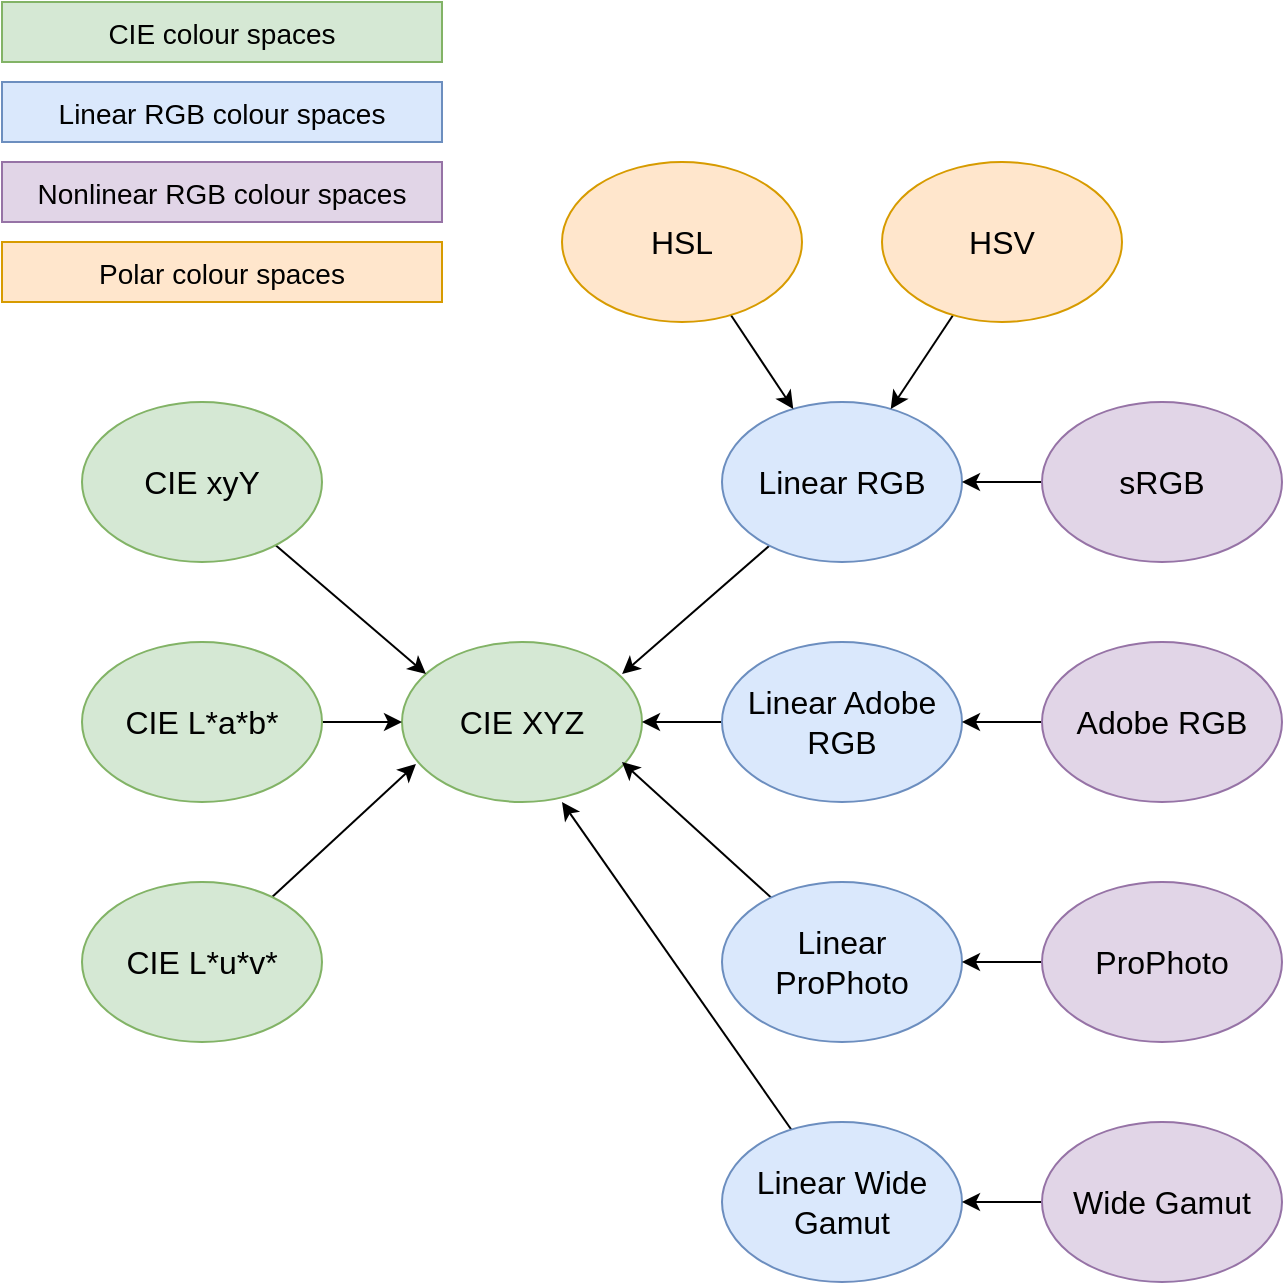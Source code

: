 <mxfile version="16.1.2" type="device"><diagram id="Pf03Co7wrEZyGWiGNzQr" name="Page-1"><mxGraphModel dx="1106" dy="997" grid="1" gridSize="10" guides="1" tooltips="1" connect="1" arrows="1" fold="1" page="1" pageScale="1" pageWidth="827" pageHeight="1169" math="0" shadow="0"><root><mxCell id="0"/><mxCell id="1" parent="0"/><mxCell id="ugq9xhoPoMMtB-8sLs-u-1" value="&lt;font style=&quot;font-size: 16px&quot;&gt;CIE XYZ&lt;/font&gt;" style="ellipse;whiteSpace=wrap;html=1;fillColor=#d5e8d4;strokeColor=#82b366;" parent="1" vertex="1"><mxGeometry x="280" y="400" width="120" height="80" as="geometry"/></mxCell><mxCell id="ugq9xhoPoMMtB-8sLs-u-41" value="" style="rounded=0;orthogonalLoop=1;jettySize=auto;html=1;fontFamily=Helvetica;fontSize=14;fontColor=default;entryX=0.1;entryY=0.2;entryDx=0;entryDy=0;entryPerimeter=0;" parent="1" source="ugq9xhoPoMMtB-8sLs-u-2" target="ugq9xhoPoMMtB-8sLs-u-1" edge="1"><mxGeometry relative="1" as="geometry"/></mxCell><mxCell id="ugq9xhoPoMMtB-8sLs-u-2" value="&lt;font style=&quot;font-size: 16px&quot;&gt;CIE xyY&lt;/font&gt;" style="ellipse;whiteSpace=wrap;html=1;fillColor=#d5e8d4;strokeColor=#82b366;" parent="1" vertex="1"><mxGeometry x="120" y="280" width="120" height="80" as="geometry"/></mxCell><mxCell id="ugq9xhoPoMMtB-8sLs-u-37" value="" style="edgeStyle=orthogonalEdgeStyle;rounded=0;orthogonalLoop=1;jettySize=auto;html=1;fontFamily=Helvetica;fontSize=14;fontColor=default;" parent="1" source="ugq9xhoPoMMtB-8sLs-u-3" target="ugq9xhoPoMMtB-8sLs-u-1" edge="1"><mxGeometry relative="1" as="geometry"/></mxCell><mxCell id="ugq9xhoPoMMtB-8sLs-u-3" value="&lt;font style=&quot;font-size: 16px&quot;&gt;CIE L*a*b*&lt;/font&gt;" style="ellipse;whiteSpace=wrap;html=1;fillColor=#d5e8d4;strokeColor=#82b366;" parent="1" vertex="1"><mxGeometry x="120" y="400" width="120" height="80" as="geometry"/></mxCell><mxCell id="ugq9xhoPoMMtB-8sLs-u-39" value="" style="rounded=0;orthogonalLoop=1;jettySize=auto;html=1;fontFamily=Helvetica;fontSize=14;fontColor=default;entryX=0.058;entryY=0.763;entryDx=0;entryDy=0;entryPerimeter=0;" parent="1" source="ugq9xhoPoMMtB-8sLs-u-4" target="ugq9xhoPoMMtB-8sLs-u-1" edge="1"><mxGeometry relative="1" as="geometry"/></mxCell><mxCell id="ugq9xhoPoMMtB-8sLs-u-4" value="&lt;font style=&quot;font-size: 16px&quot;&gt;CIE L*u*v*&lt;/font&gt;" style="ellipse;whiteSpace=wrap;html=1;fillColor=#d5e8d4;strokeColor=#82b366;" parent="1" vertex="1"><mxGeometry x="120" y="520" width="120" height="80" as="geometry"/></mxCell><mxCell id="ugq9xhoPoMMtB-8sLs-u-43" value="" style="edgeStyle=none;rounded=0;orthogonalLoop=1;jettySize=auto;html=1;fontFamily=Helvetica;fontSize=14;fontColor=default;entryX=0.917;entryY=0.2;entryDx=0;entryDy=0;entryPerimeter=0;" parent="1" source="ugq9xhoPoMMtB-8sLs-u-5" target="ugq9xhoPoMMtB-8sLs-u-1" edge="1"><mxGeometry relative="1" as="geometry"/></mxCell><mxCell id="ugq9xhoPoMMtB-8sLs-u-5" value="&lt;font&gt;&lt;font style=&quot;font-size: 16px&quot;&gt;Linear RGB&lt;/font&gt;&lt;br&gt;&lt;/font&gt;" style="ellipse;whiteSpace=wrap;html=1;fillColor=#dae8fc;strokeColor=#6c8ebf;" parent="1" vertex="1"><mxGeometry x="440" y="280" width="120" height="80" as="geometry"/></mxCell><mxCell id="ugq9xhoPoMMtB-8sLs-u-45" value="" style="edgeStyle=none;rounded=0;orthogonalLoop=1;jettySize=auto;html=1;fontFamily=Helvetica;fontSize=14;fontColor=default;entryX=1;entryY=0.5;entryDx=0;entryDy=0;" parent="1" source="ugq9xhoPoMMtB-8sLs-u-6" target="ugq9xhoPoMMtB-8sLs-u-1" edge="1"><mxGeometry relative="1" as="geometry"/></mxCell><mxCell id="ugq9xhoPoMMtB-8sLs-u-6" value="&lt;font&gt;&lt;font style=&quot;font-size: 16px&quot;&gt;Linear Adobe&lt;br&gt;RGB&lt;/font&gt;&lt;br&gt;&lt;/font&gt;" style="ellipse;whiteSpace=wrap;html=1;fillColor=#dae8fc;strokeColor=#6c8ebf;" parent="1" vertex="1"><mxGeometry x="440" y="400" width="120" height="80" as="geometry"/></mxCell><mxCell id="ugq9xhoPoMMtB-8sLs-u-47" value="" style="edgeStyle=none;rounded=0;orthogonalLoop=1;jettySize=auto;html=1;fontFamily=Helvetica;fontSize=14;fontColor=default;" parent="1" source="ugq9xhoPoMMtB-8sLs-u-7" edge="1"><mxGeometry relative="1" as="geometry"><mxPoint x="390" y="460" as="targetPoint"/></mxGeometry></mxCell><mxCell id="ugq9xhoPoMMtB-8sLs-u-7" value="&lt;font&gt;&lt;font style=&quot;font-size: 16px&quot;&gt;Linear&lt;br&gt;ProPhoto&lt;/font&gt;&lt;br&gt;&lt;/font&gt;" style="ellipse;whiteSpace=wrap;html=1;fillColor=#dae8fc;strokeColor=#6c8ebf;" parent="1" vertex="1"><mxGeometry x="440" y="520" width="120" height="80" as="geometry"/></mxCell><mxCell id="ugq9xhoPoMMtB-8sLs-u-49" value="" style="edgeStyle=none;rounded=0;orthogonalLoop=1;jettySize=auto;html=1;fontFamily=Helvetica;fontSize=14;fontColor=default;" parent="1" source="ugq9xhoPoMMtB-8sLs-u-8" edge="1"><mxGeometry relative="1" as="geometry"><mxPoint x="360" y="480" as="targetPoint"/></mxGeometry></mxCell><mxCell id="ugq9xhoPoMMtB-8sLs-u-8" value="&lt;font&gt;&lt;font style=&quot;font-size: 16px&quot;&gt;Linear Wide&lt;br&gt;Gamut&lt;/font&gt;&lt;br&gt;&lt;/font&gt;" style="ellipse;whiteSpace=wrap;html=1;fillColor=#dae8fc;strokeColor=#6c8ebf;" parent="1" vertex="1"><mxGeometry x="440" y="640" width="120" height="80" as="geometry"/></mxCell><mxCell id="ugq9xhoPoMMtB-8sLs-u-52" value="" style="edgeStyle=none;rounded=0;orthogonalLoop=1;jettySize=auto;html=1;fontFamily=Helvetica;fontSize=14;fontColor=default;" parent="1" source="ugq9xhoPoMMtB-8sLs-u-9" target="ugq9xhoPoMMtB-8sLs-u-5" edge="1"><mxGeometry relative="1" as="geometry"/></mxCell><mxCell id="ugq9xhoPoMMtB-8sLs-u-9" value="&lt;font&gt;&lt;font style=&quot;font-size: 16px&quot;&gt;sRGB&lt;/font&gt;&lt;br&gt;&lt;/font&gt;" style="ellipse;whiteSpace=wrap;html=1;fillColor=#e1d5e7;strokeColor=#9673a6;" parent="1" vertex="1"><mxGeometry x="600" y="280" width="120" height="80" as="geometry"/></mxCell><mxCell id="ugq9xhoPoMMtB-8sLs-u-53" value="" style="edgeStyle=none;rounded=0;orthogonalLoop=1;jettySize=auto;html=1;fontFamily=Helvetica;fontSize=14;fontColor=default;" parent="1" source="ugq9xhoPoMMtB-8sLs-u-10" target="ugq9xhoPoMMtB-8sLs-u-6" edge="1"><mxGeometry relative="1" as="geometry"/></mxCell><mxCell id="ugq9xhoPoMMtB-8sLs-u-10" value="&lt;font&gt;&lt;font style=&quot;font-size: 16px&quot;&gt;Adobe RGB&lt;/font&gt;&lt;br&gt;&lt;/font&gt;" style="ellipse;whiteSpace=wrap;html=1;fillColor=#e1d5e7;strokeColor=#9673a6;" parent="1" vertex="1"><mxGeometry x="600" y="400" width="120" height="80" as="geometry"/></mxCell><mxCell id="ugq9xhoPoMMtB-8sLs-u-54" value="" style="edgeStyle=none;rounded=0;orthogonalLoop=1;jettySize=auto;html=1;fontFamily=Helvetica;fontSize=14;fontColor=default;" parent="1" source="ugq9xhoPoMMtB-8sLs-u-11" target="ugq9xhoPoMMtB-8sLs-u-7" edge="1"><mxGeometry relative="1" as="geometry"/></mxCell><mxCell id="ugq9xhoPoMMtB-8sLs-u-11" value="&lt;font&gt;&lt;font style=&quot;font-size: 16px&quot;&gt;ProPhoto&lt;/font&gt;&lt;br&gt;&lt;/font&gt;" style="ellipse;whiteSpace=wrap;html=1;fillColor=#e1d5e7;strokeColor=#9673a6;" parent="1" vertex="1"><mxGeometry x="600" y="520" width="120" height="80" as="geometry"/></mxCell><mxCell id="ugq9xhoPoMMtB-8sLs-u-55" value="" style="edgeStyle=none;rounded=0;orthogonalLoop=1;jettySize=auto;html=1;fontFamily=Helvetica;fontSize=14;fontColor=default;" parent="1" source="ugq9xhoPoMMtB-8sLs-u-12" target="ugq9xhoPoMMtB-8sLs-u-8" edge="1"><mxGeometry relative="1" as="geometry"/></mxCell><mxCell id="ugq9xhoPoMMtB-8sLs-u-12" value="&lt;font&gt;&lt;font style=&quot;font-size: 16px&quot;&gt;Wide Gamut&lt;/font&gt;&lt;br&gt;&lt;/font&gt;" style="ellipse;whiteSpace=wrap;html=1;fillColor=#e1d5e7;strokeColor=#9673a6;" parent="1" vertex="1"><mxGeometry x="600" y="640" width="120" height="80" as="geometry"/></mxCell><mxCell id="ugq9xhoPoMMtB-8sLs-u-50" value="" style="edgeStyle=none;rounded=0;orthogonalLoop=1;jettySize=auto;html=1;fontFamily=Helvetica;fontSize=14;fontColor=default;" parent="1" source="ugq9xhoPoMMtB-8sLs-u-13" target="ugq9xhoPoMMtB-8sLs-u-5" edge="1"><mxGeometry relative="1" as="geometry"/></mxCell><mxCell id="ugq9xhoPoMMtB-8sLs-u-13" value="&lt;font&gt;&lt;font style=&quot;font-size: 16px&quot;&gt;HSL&lt;/font&gt;&lt;br&gt;&lt;/font&gt;" style="ellipse;whiteSpace=wrap;html=1;fillColor=#ffe6cc;strokeColor=#d79b00;" parent="1" vertex="1"><mxGeometry x="360" y="160" width="120" height="80" as="geometry"/></mxCell><mxCell id="ugq9xhoPoMMtB-8sLs-u-51" value="" style="edgeStyle=none;rounded=0;orthogonalLoop=1;jettySize=auto;html=1;fontFamily=Helvetica;fontSize=14;fontColor=default;" parent="1" source="ugq9xhoPoMMtB-8sLs-u-14" target="ugq9xhoPoMMtB-8sLs-u-5" edge="1"><mxGeometry relative="1" as="geometry"/></mxCell><mxCell id="ugq9xhoPoMMtB-8sLs-u-14" value="&lt;font&gt;&lt;font style=&quot;font-size: 16px&quot;&gt;HSV&lt;/font&gt;&lt;br&gt;&lt;/font&gt;" style="ellipse;whiteSpace=wrap;html=1;fillColor=#ffe6cc;strokeColor=#d79b00;" parent="1" vertex="1"><mxGeometry x="520" y="160" width="120" height="80" as="geometry"/></mxCell><mxCell id="ugq9xhoPoMMtB-8sLs-u-15" value="&lt;span style=&quot;font-size: 14px ; text-align: left&quot;&gt;CIE colour spaces&lt;/span&gt;" style="rounded=0;whiteSpace=wrap;html=1;fontFamily=Helvetica;fontSize=16;fontColor=default;strokeColor=#82b366;fillColor=#d5e8d4;" parent="1" vertex="1"><mxGeometry x="80" y="80" width="220" height="30" as="geometry"/></mxCell><mxCell id="ugq9xhoPoMMtB-8sLs-u-30" value="&lt;span style=&quot;font-size: 14px ; text-align: left&quot;&gt;Linear RGB colour spaces&lt;/span&gt;" style="rounded=0;whiteSpace=wrap;html=1;fontFamily=Helvetica;fontSize=16;strokeColor=#6c8ebf;fillColor=#dae8fc;" parent="1" vertex="1"><mxGeometry x="80" y="120" width="220" height="30" as="geometry"/></mxCell><mxCell id="ugq9xhoPoMMtB-8sLs-u-32" value="&lt;span style=&quot;font-size: 14px ; text-align: left&quot;&gt;Nonlinear RGB colour spaces&lt;/span&gt;" style="rounded=0;whiteSpace=wrap;html=1;fontFamily=Helvetica;fontSize=16;strokeColor=#9673a6;fillColor=#e1d5e7;" parent="1" vertex="1"><mxGeometry x="80" y="160" width="220" height="30" as="geometry"/></mxCell><mxCell id="ugq9xhoPoMMtB-8sLs-u-34" value="&lt;span style=&quot;font-size: 14px ; text-align: left&quot;&gt;Polar colour spaces&lt;/span&gt;" style="rounded=0;whiteSpace=wrap;html=1;fontFamily=Helvetica;fontSize=16;strokeColor=#d79b00;fillColor=#ffe6cc;" parent="1" vertex="1"><mxGeometry x="80" y="200" width="220" height="30" as="geometry"/></mxCell></root></mxGraphModel></diagram></mxfile>